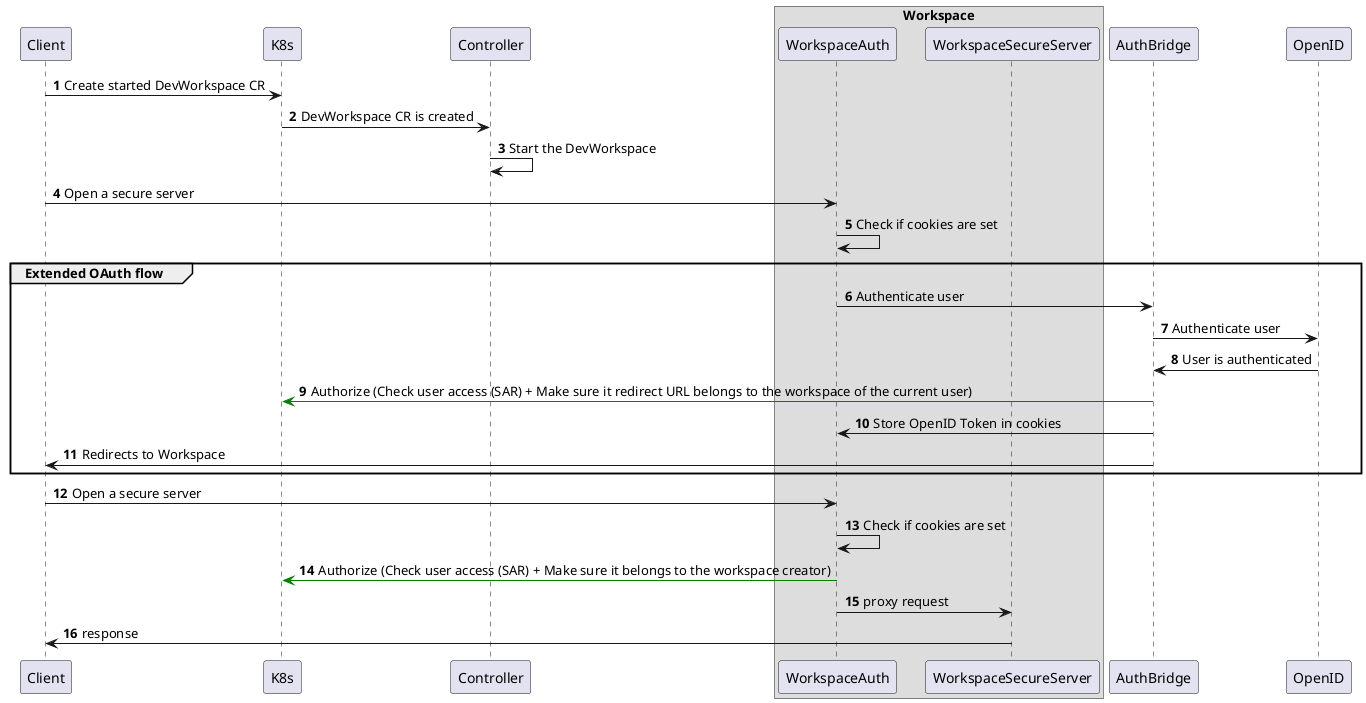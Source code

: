 @startuml

participant Client
participant K8s
participant Controller

box Workspace
participant WorkspaceAuth
participant WorkspaceSecureServer
end box

participant AuthBridge
participant OpenID

autonumber
skinparam SequenceGroupBodyBackgroundColor transparent

Client -> K8s: Create started DevWorkspace CR
K8s -> Controller: DevWorkspace CR is created
Controller -> Controller: Start the DevWorkspace

Client -> WorkspaceAuth: Open a secure server
WorkspaceAuth -> WorkspaceAuth: Check if cookies are set

group Extended OAuth flow
WorkspaceAuth -> AuthBridge: Authenticate user
AuthBridge -> OpenID: Authenticate user
AuthBridge <- OpenID: User is authenticated
AuthBridge -[#green]> K8s: Authorize (Check user access (SAR) + Make sure it redirect URL belongs to the workspace of the current user)
AuthBridge -> WorkspaceAuth: Store OpenID Token in cookies
AuthBridge -> Client: Redirects to Workspace
end

Client -> WorkspaceAuth: Open a secure server
WorkspaceAuth -> WorkspaceAuth: Check if cookies are set
WorkspaceAuth -[#green]> K8s: Authorize (Check user access (SAR) + Make sure it belongs to the workspace creator)
WorkspaceAuth -> WorkspaceSecureServer: proxy request
WorkspaceSecureServer -> Client: response

@enduml
